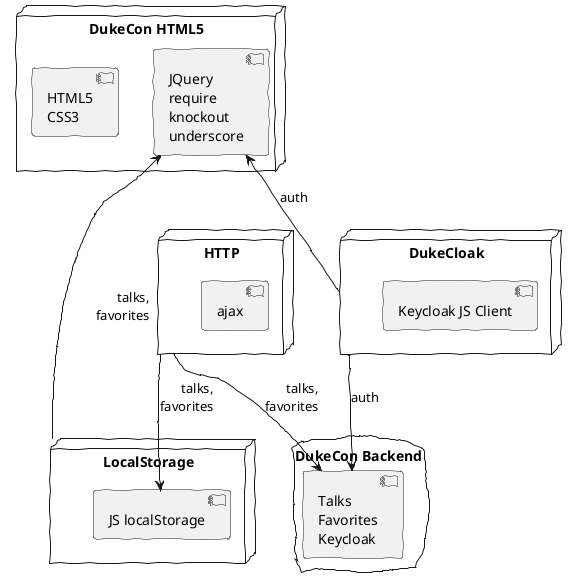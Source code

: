 @startuml
skinparam handwritten true

node "DukeCon HTML5" {
[JQuery\rrequire\rknockout\runderscore]
[HTML5\rCSS3]
}

node "HTTP" {
[ajax]
}

node "LocalStorage" {
[JS localStorage]
}

node "DukeCloak" {
    [Keycloak JS Client]
}

cloud "DukeCon Backend" {
    [Talks\rFavorites\rKeycloak]
}

HTTP --> (Talks\rFavorites\rKeycloak) : talks,\rfavorites
HTTP --> (JS localStorage) : talks,\rfavorites
LocalStorage -up-> (JQuery\rrequire\rknockout\runderscore) : talks,\rfavorites
DukeCloak --> (Talks\rFavorites\rKeycloak) : auth
DukeCloak -up-> (JQuery\rrequire\rknockout\runderscore) : auth


@enduml